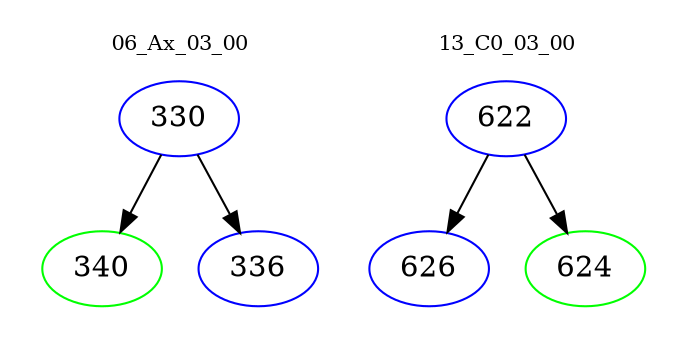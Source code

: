 digraph{
subgraph cluster_0 {
color = white
label = "06_Ax_03_00";
fontsize=10;
T0_330 [label="330", color="blue"]
T0_330 -> T0_340 [color="black"]
T0_340 [label="340", color="green"]
T0_330 -> T0_336 [color="black"]
T0_336 [label="336", color="blue"]
}
subgraph cluster_1 {
color = white
label = "13_C0_03_00";
fontsize=10;
T1_622 [label="622", color="blue"]
T1_622 -> T1_626 [color="black"]
T1_626 [label="626", color="blue"]
T1_622 -> T1_624 [color="black"]
T1_624 [label="624", color="green"]
}
}
